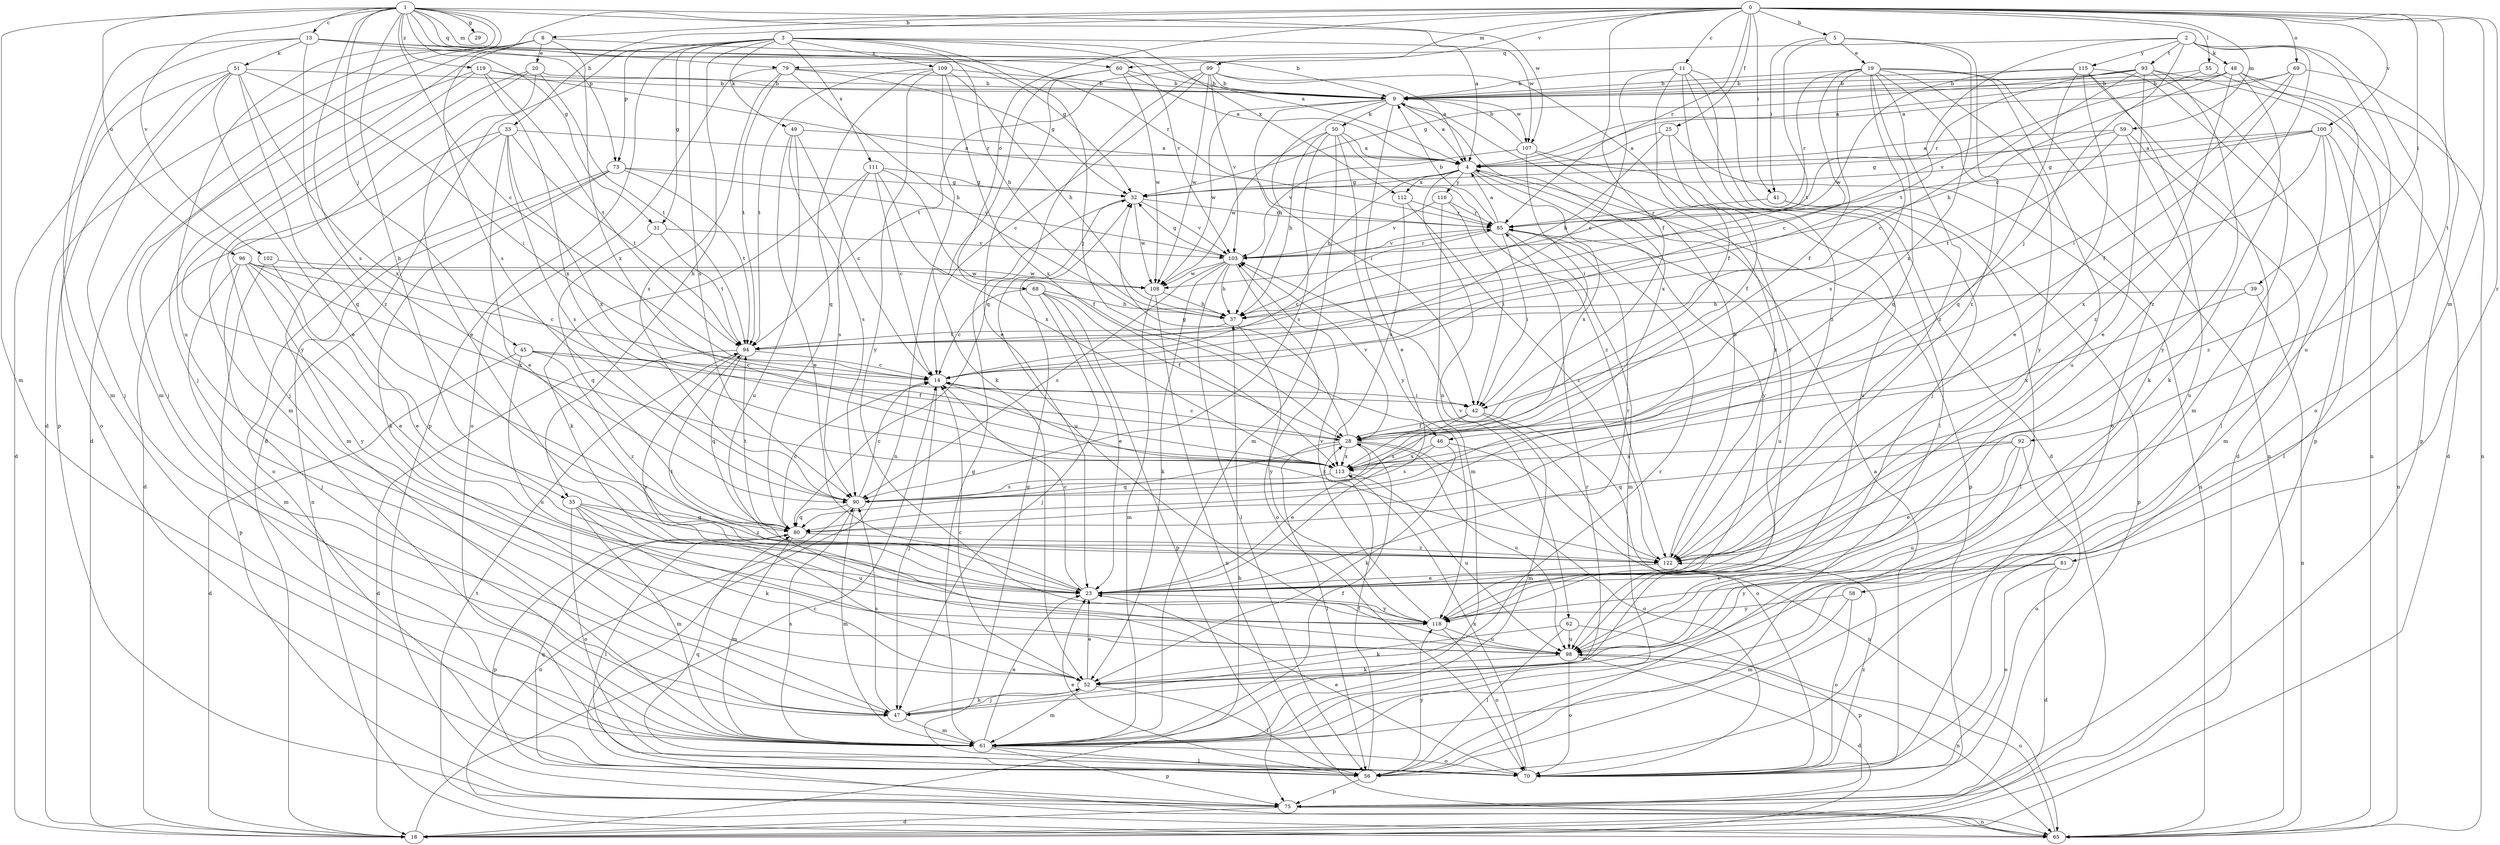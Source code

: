 strict digraph  {
0;
1;
2;
3;
4;
5;
8;
9;
11;
13;
14;
18;
19;
20;
23;
25;
28;
29;
31;
32;
33;
35;
37;
39;
41;
42;
45;
46;
47;
48;
49;
50;
51;
52;
55;
56;
58;
59;
60;
61;
62;
65;
68;
69;
70;
73;
75;
79;
80;
81;
85;
90;
92;
93;
94;
96;
98;
99;
100;
102;
103;
107;
108;
109;
111;
112;
113;
115;
116;
118;
119;
122;
0 -> 5  [label=b];
0 -> 8  [label=b];
0 -> 11  [label=c];
0 -> 25  [label=f];
0 -> 28  [label=f];
0 -> 33  [label=h];
0 -> 39  [label=i];
0 -> 41  [label=i];
0 -> 55  [label=l];
0 -> 58  [label=m];
0 -> 59  [label=m];
0 -> 60  [label=m];
0 -> 68  [label=o];
0 -> 69  [label=o];
0 -> 81  [label=r];
0 -> 85  [label=r];
0 -> 90  [label=s];
0 -> 92  [label=t];
0 -> 99  [label=v];
0 -> 100  [label=v];
1 -> 4  [label=a];
1 -> 13  [label=c];
1 -> 14  [label=c];
1 -> 18  [label=d];
1 -> 29  [label=g];
1 -> 31  [label=g];
1 -> 35  [label=h];
1 -> 45  [label=j];
1 -> 60  [label=m];
1 -> 61  [label=m];
1 -> 73  [label=p];
1 -> 79  [label=q];
1 -> 90  [label=s];
1 -> 96  [label=u];
1 -> 98  [label=u];
1 -> 102  [label=v];
1 -> 107  [label=w];
1 -> 119  [label=z];
2 -> 46  [label=j];
2 -> 48  [label=k];
2 -> 70  [label=o];
2 -> 79  [label=q];
2 -> 93  [label=t];
2 -> 94  [label=t];
2 -> 98  [label=u];
2 -> 115  [label=y];
2 -> 122  [label=z];
3 -> 18  [label=d];
3 -> 31  [label=g];
3 -> 35  [label=h];
3 -> 37  [label=h];
3 -> 46  [label=j];
3 -> 49  [label=k];
3 -> 73  [label=p];
3 -> 75  [label=p];
3 -> 90  [label=s];
3 -> 103  [label=v];
3 -> 107  [label=w];
3 -> 109  [label=x];
3 -> 111  [label=x];
3 -> 112  [label=x];
4 -> 32  [label=g];
4 -> 37  [label=h];
4 -> 62  [label=n];
4 -> 75  [label=p];
4 -> 112  [label=x];
4 -> 113  [label=x];
4 -> 116  [label=y];
4 -> 118  [label=y];
5 -> 19  [label=e];
5 -> 41  [label=i];
5 -> 94  [label=t];
5 -> 113  [label=x];
5 -> 122  [label=z];
8 -> 4  [label=a];
8 -> 18  [label=d];
8 -> 20  [label=e];
8 -> 47  [label=j];
8 -> 61  [label=m];
8 -> 113  [label=x];
9 -> 4  [label=a];
9 -> 23  [label=e];
9 -> 37  [label=h];
9 -> 42  [label=i];
9 -> 50  [label=k];
9 -> 107  [label=w];
9 -> 108  [label=w];
9 -> 113  [label=x];
11 -> 9  [label=b];
11 -> 14  [label=c];
11 -> 18  [label=d];
11 -> 28  [label=f];
11 -> 47  [label=j];
11 -> 56  [label=l];
11 -> 122  [label=z];
13 -> 9  [label=b];
13 -> 32  [label=g];
13 -> 51  [label=k];
13 -> 61  [label=m];
13 -> 75  [label=p];
13 -> 85  [label=r];
13 -> 122  [label=z];
14 -> 42  [label=i];
14 -> 47  [label=j];
14 -> 122  [label=z];
18 -> 14  [label=c];
18 -> 37  [label=h];
19 -> 9  [label=b];
19 -> 14  [label=c];
19 -> 28  [label=f];
19 -> 65  [label=n];
19 -> 70  [label=o];
19 -> 80  [label=q];
19 -> 85  [label=r];
19 -> 90  [label=s];
19 -> 98  [label=u];
19 -> 118  [label=y];
19 -> 122  [label=z];
20 -> 9  [label=b];
20 -> 23  [label=e];
20 -> 47  [label=j];
20 -> 61  [label=m];
20 -> 94  [label=t];
23 -> 14  [label=c];
23 -> 85  [label=r];
23 -> 94  [label=t];
23 -> 118  [label=y];
25 -> 4  [label=a];
25 -> 28  [label=f];
25 -> 37  [label=h];
25 -> 65  [label=n];
28 -> 14  [label=c];
28 -> 23  [label=e];
28 -> 32  [label=g];
28 -> 56  [label=l];
28 -> 70  [label=o];
28 -> 80  [label=q];
28 -> 98  [label=u];
28 -> 103  [label=v];
28 -> 113  [label=x];
31 -> 80  [label=q];
31 -> 94  [label=t];
31 -> 103  [label=v];
32 -> 85  [label=r];
32 -> 98  [label=u];
32 -> 103  [label=v];
32 -> 108  [label=w];
33 -> 4  [label=a];
33 -> 18  [label=d];
33 -> 23  [label=e];
33 -> 61  [label=m];
33 -> 90  [label=s];
33 -> 94  [label=t];
33 -> 113  [label=x];
35 -> 52  [label=k];
35 -> 61  [label=m];
35 -> 70  [label=o];
35 -> 80  [label=q];
35 -> 98  [label=u];
35 -> 122  [label=z];
37 -> 94  [label=t];
37 -> 118  [label=y];
39 -> 37  [label=h];
39 -> 65  [label=n];
39 -> 113  [label=x];
41 -> 56  [label=l];
41 -> 75  [label=p];
41 -> 85  [label=r];
42 -> 28  [label=f];
42 -> 61  [label=m];
42 -> 70  [label=o];
42 -> 90  [label=s];
45 -> 14  [label=c];
45 -> 18  [label=d];
45 -> 28  [label=f];
45 -> 98  [label=u];
45 -> 122  [label=z];
46 -> 52  [label=k];
46 -> 65  [label=n];
46 -> 90  [label=s];
46 -> 113  [label=x];
47 -> 52  [label=k];
47 -> 61  [label=m];
47 -> 85  [label=r];
47 -> 90  [label=s];
48 -> 4  [label=a];
48 -> 9  [label=b];
48 -> 37  [label=h];
48 -> 52  [label=k];
48 -> 65  [label=n];
48 -> 75  [label=p];
48 -> 122  [label=z];
49 -> 4  [label=a];
49 -> 14  [label=c];
49 -> 23  [label=e];
49 -> 90  [label=s];
49 -> 98  [label=u];
50 -> 4  [label=a];
50 -> 37  [label=h];
50 -> 61  [label=m];
50 -> 90  [label=s];
50 -> 108  [label=w];
50 -> 118  [label=y];
50 -> 122  [label=z];
51 -> 9  [label=b];
51 -> 18  [label=d];
51 -> 23  [label=e];
51 -> 42  [label=i];
51 -> 47  [label=j];
51 -> 70  [label=o];
51 -> 80  [label=q];
51 -> 113  [label=x];
52 -> 14  [label=c];
52 -> 23  [label=e];
52 -> 47  [label=j];
52 -> 56  [label=l];
52 -> 61  [label=m];
55 -> 9  [label=b];
55 -> 18  [label=d];
55 -> 103  [label=v];
56 -> 23  [label=e];
56 -> 28  [label=f];
56 -> 75  [label=p];
56 -> 80  [label=q];
56 -> 118  [label=y];
58 -> 61  [label=m];
58 -> 70  [label=o];
58 -> 118  [label=y];
59 -> 4  [label=a];
59 -> 32  [label=g];
59 -> 61  [label=m];
59 -> 94  [label=t];
59 -> 98  [label=u];
60 -> 4  [label=a];
60 -> 9  [label=b];
60 -> 23  [label=e];
60 -> 52  [label=k];
60 -> 108  [label=w];
61 -> 23  [label=e];
61 -> 28  [label=f];
61 -> 32  [label=g];
61 -> 56  [label=l];
61 -> 70  [label=o];
61 -> 75  [label=p];
61 -> 85  [label=r];
61 -> 90  [label=s];
62 -> 52  [label=k];
62 -> 56  [label=l];
62 -> 75  [label=p];
62 -> 98  [label=u];
65 -> 94  [label=t];
65 -> 98  [label=u];
68 -> 14  [label=c];
68 -> 23  [label=e];
68 -> 28  [label=f];
68 -> 37  [label=h];
68 -> 47  [label=j];
68 -> 75  [label=p];
69 -> 4  [label=a];
69 -> 9  [label=b];
69 -> 28  [label=f];
69 -> 42  [label=i];
69 -> 75  [label=p];
70 -> 4  [label=a];
70 -> 23  [label=e];
70 -> 32  [label=g];
70 -> 80  [label=q];
70 -> 113  [label=x];
70 -> 122  [label=z];
73 -> 32  [label=g];
73 -> 52  [label=k];
73 -> 65  [label=n];
73 -> 70  [label=o];
73 -> 94  [label=t];
73 -> 103  [label=v];
75 -> 18  [label=d];
75 -> 65  [label=n];
79 -> 9  [label=b];
79 -> 32  [label=g];
79 -> 37  [label=h];
79 -> 70  [label=o];
79 -> 90  [label=s];
79 -> 94  [label=t];
80 -> 14  [label=c];
80 -> 56  [label=l];
80 -> 61  [label=m];
80 -> 75  [label=p];
80 -> 94  [label=t];
80 -> 122  [label=z];
81 -> 18  [label=d];
81 -> 23  [label=e];
81 -> 70  [label=o];
81 -> 118  [label=y];
85 -> 4  [label=a];
85 -> 9  [label=b];
85 -> 14  [label=c];
85 -> 42  [label=i];
85 -> 61  [label=m];
85 -> 98  [label=u];
85 -> 103  [label=v];
90 -> 14  [label=c];
90 -> 61  [label=m];
90 -> 65  [label=n];
90 -> 80  [label=q];
92 -> 23  [label=e];
92 -> 70  [label=o];
92 -> 80  [label=q];
92 -> 98  [label=u];
92 -> 113  [label=x];
93 -> 9  [label=b];
93 -> 14  [label=c];
93 -> 23  [label=e];
93 -> 32  [label=g];
93 -> 61  [label=m];
93 -> 65  [label=n];
93 -> 85  [label=r];
93 -> 118  [label=y];
94 -> 14  [label=c];
94 -> 18  [label=d];
94 -> 80  [label=q];
94 -> 118  [label=y];
96 -> 14  [label=c];
96 -> 23  [label=e];
96 -> 47  [label=j];
96 -> 61  [label=m];
96 -> 108  [label=w];
96 -> 113  [label=x];
96 -> 118  [label=y];
98 -> 18  [label=d];
98 -> 52  [label=k];
98 -> 65  [label=n];
98 -> 70  [label=o];
99 -> 4  [label=a];
99 -> 9  [label=b];
99 -> 14  [label=c];
99 -> 80  [label=q];
99 -> 94  [label=t];
99 -> 103  [label=v];
99 -> 108  [label=w];
99 -> 118  [label=y];
100 -> 4  [label=a];
100 -> 32  [label=g];
100 -> 56  [label=l];
100 -> 65  [label=n];
100 -> 85  [label=r];
100 -> 113  [label=x];
100 -> 122  [label=z];
102 -> 23  [label=e];
102 -> 75  [label=p];
102 -> 108  [label=w];
103 -> 32  [label=g];
103 -> 37  [label=h];
103 -> 52  [label=k];
103 -> 56  [label=l];
103 -> 70  [label=o];
103 -> 85  [label=r];
103 -> 90  [label=s];
103 -> 108  [label=w];
107 -> 9  [label=b];
107 -> 42  [label=i];
107 -> 98  [label=u];
107 -> 103  [label=v];
107 -> 122  [label=z];
108 -> 37  [label=h];
108 -> 61  [label=m];
108 -> 65  [label=n];
109 -> 9  [label=b];
109 -> 37  [label=h];
109 -> 65  [label=n];
109 -> 80  [label=q];
109 -> 94  [label=t];
109 -> 113  [label=x];
109 -> 118  [label=y];
111 -> 14  [label=c];
111 -> 28  [label=f];
111 -> 32  [label=g];
111 -> 52  [label=k];
111 -> 90  [label=s];
111 -> 113  [label=x];
112 -> 85  [label=r];
112 -> 113  [label=x];
112 -> 122  [label=z];
113 -> 90  [label=s];
113 -> 98  [label=u];
115 -> 9  [label=b];
115 -> 18  [label=d];
115 -> 23  [label=e];
115 -> 52  [label=k];
115 -> 56  [label=l];
115 -> 80  [label=q];
115 -> 108  [label=w];
116 -> 42  [label=i];
116 -> 61  [label=m];
116 -> 85  [label=r];
116 -> 103  [label=v];
118 -> 70  [label=o];
118 -> 98  [label=u];
118 -> 103  [label=v];
119 -> 9  [label=b];
119 -> 47  [label=j];
119 -> 85  [label=r];
119 -> 94  [label=t];
119 -> 113  [label=x];
119 -> 118  [label=y];
122 -> 9  [label=b];
122 -> 23  [label=e];
122 -> 103  [label=v];
}
